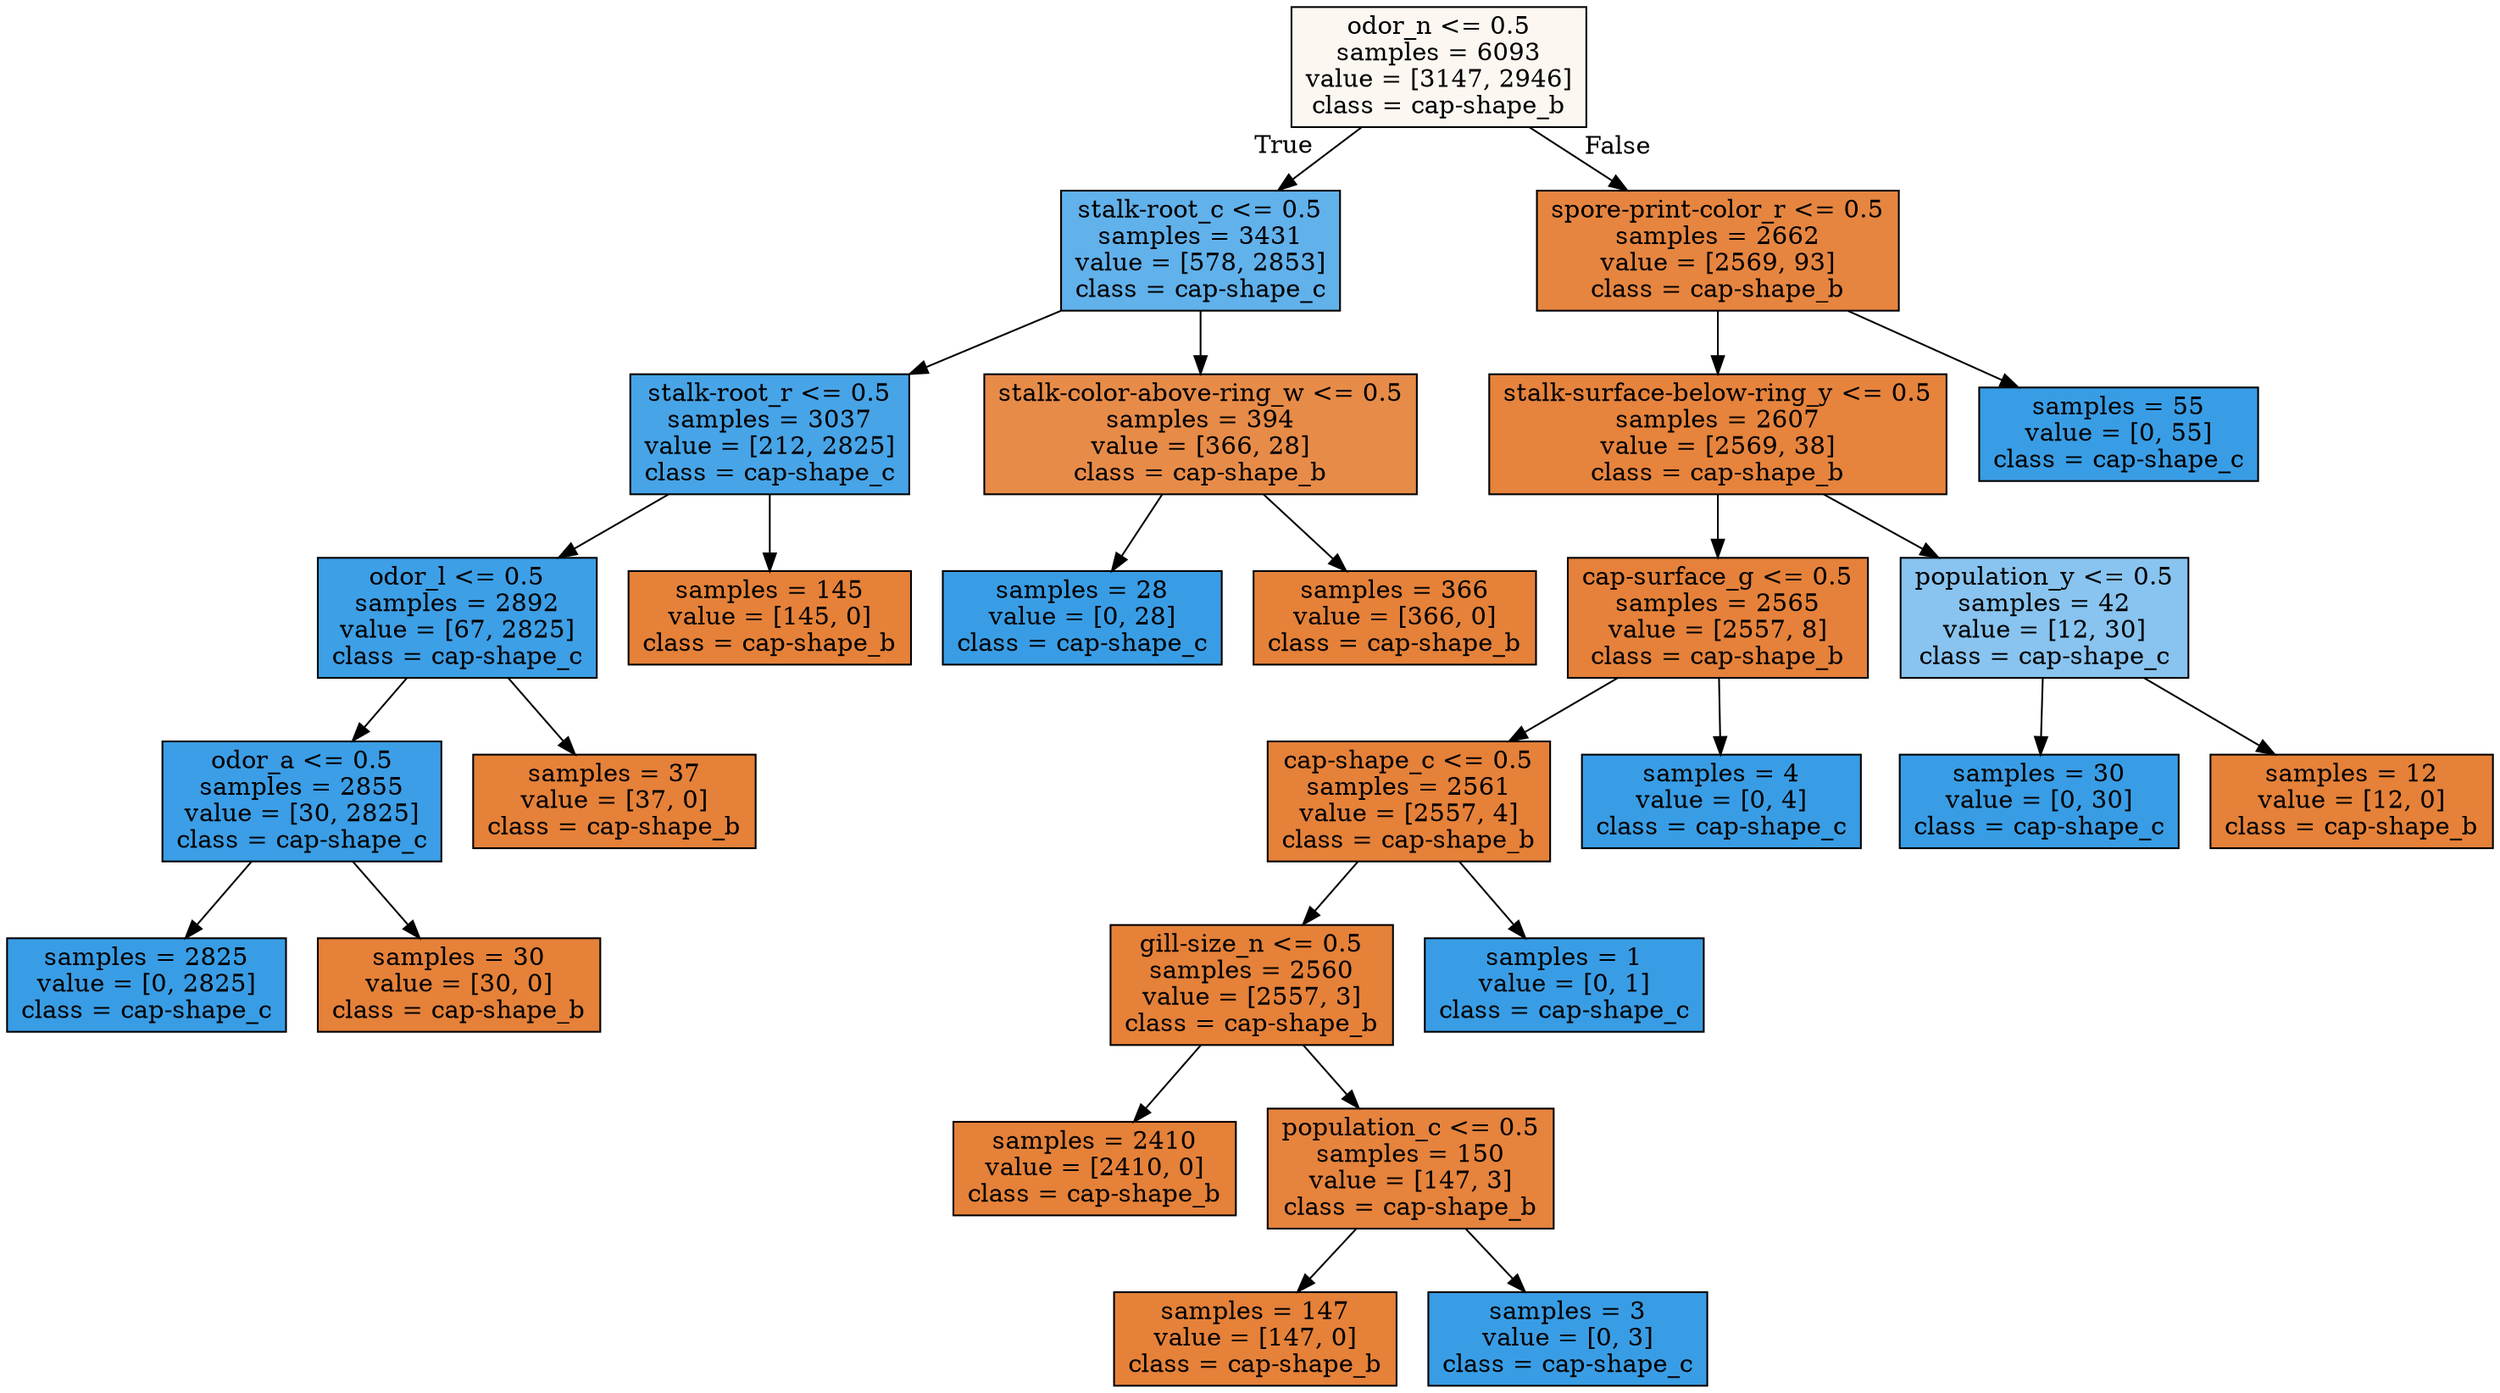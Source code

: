 digraph Tree {
node [shape=box, style="filled", color="black"] ;
0 [label="odor_n <= 0.5\nsamples = 6093\nvalue = [3147, 2946]\nclass = cap-shape_b", fillcolor="#e5813910"] ;
1 [label="stalk-root_c <= 0.5\nsamples = 3431\nvalue = [578, 2853]\nclass = cap-shape_c", fillcolor="#399de5cb"] ;
0 -> 1 [labeldistance=2.5, labelangle=45, headlabel="True"] ;
2 [label="stalk-root_r <= 0.5\nsamples = 3037\nvalue = [212, 2825]\nclass = cap-shape_c", fillcolor="#399de5ec"] ;
1 -> 2 ;
3 [label="odor_l <= 0.5\nsamples = 2892\nvalue = [67, 2825]\nclass = cap-shape_c", fillcolor="#399de5f9"] ;
2 -> 3 ;
4 [label="odor_a <= 0.5\nsamples = 2855\nvalue = [30, 2825]\nclass = cap-shape_c", fillcolor="#399de5fc"] ;
3 -> 4 ;
5 [label="samples = 2825\nvalue = [0, 2825]\nclass = cap-shape_c", fillcolor="#399de5ff"] ;
4 -> 5 ;
6 [label="samples = 30\nvalue = [30, 0]\nclass = cap-shape_b", fillcolor="#e58139ff"] ;
4 -> 6 ;
7 [label="samples = 37\nvalue = [37, 0]\nclass = cap-shape_b", fillcolor="#e58139ff"] ;
3 -> 7 ;
8 [label="samples = 145\nvalue = [145, 0]\nclass = cap-shape_b", fillcolor="#e58139ff"] ;
2 -> 8 ;
9 [label="stalk-color-above-ring_w <= 0.5\nsamples = 394\nvalue = [366, 28]\nclass = cap-shape_b", fillcolor="#e58139eb"] ;
1 -> 9 ;
10 [label="samples = 28\nvalue = [0, 28]\nclass = cap-shape_c", fillcolor="#399de5ff"] ;
9 -> 10 ;
11 [label="samples = 366\nvalue = [366, 0]\nclass = cap-shape_b", fillcolor="#e58139ff"] ;
9 -> 11 ;
12 [label="spore-print-color_r <= 0.5\nsamples = 2662\nvalue = [2569, 93]\nclass = cap-shape_b", fillcolor="#e58139f6"] ;
0 -> 12 [labeldistance=2.5, labelangle=-45, headlabel="False"] ;
13 [label="stalk-surface-below-ring_y <= 0.5\nsamples = 2607\nvalue = [2569, 38]\nclass = cap-shape_b", fillcolor="#e58139fb"] ;
12 -> 13 ;
14 [label="cap-surface_g <= 0.5\nsamples = 2565\nvalue = [2557, 8]\nclass = cap-shape_b", fillcolor="#e58139fe"] ;
13 -> 14 ;
15 [label="cap-shape_c <= 0.5\nsamples = 2561\nvalue = [2557, 4]\nclass = cap-shape_b", fillcolor="#e58139ff"] ;
14 -> 15 ;
16 [label="gill-size_n <= 0.5\nsamples = 2560\nvalue = [2557, 3]\nclass = cap-shape_b", fillcolor="#e58139ff"] ;
15 -> 16 ;
17 [label="samples = 2410\nvalue = [2410, 0]\nclass = cap-shape_b", fillcolor="#e58139ff"] ;
16 -> 17 ;
18 [label="population_c <= 0.5\nsamples = 150\nvalue = [147, 3]\nclass = cap-shape_b", fillcolor="#e58139fa"] ;
16 -> 18 ;
19 [label="samples = 147\nvalue = [147, 0]\nclass = cap-shape_b", fillcolor="#e58139ff"] ;
18 -> 19 ;
20 [label="samples = 3\nvalue = [0, 3]\nclass = cap-shape_c", fillcolor="#399de5ff"] ;
18 -> 20 ;
21 [label="samples = 1\nvalue = [0, 1]\nclass = cap-shape_c", fillcolor="#399de5ff"] ;
15 -> 21 ;
22 [label="samples = 4\nvalue = [0, 4]\nclass = cap-shape_c", fillcolor="#399de5ff"] ;
14 -> 22 ;
23 [label="population_y <= 0.5\nsamples = 42\nvalue = [12, 30]\nclass = cap-shape_c", fillcolor="#399de599"] ;
13 -> 23 ;
24 [label="samples = 30\nvalue = [0, 30]\nclass = cap-shape_c", fillcolor="#399de5ff"] ;
23 -> 24 ;
25 [label="samples = 12\nvalue = [12, 0]\nclass = cap-shape_b", fillcolor="#e58139ff"] ;
23 -> 25 ;
26 [label="samples = 55\nvalue = [0, 55]\nclass = cap-shape_c", fillcolor="#399de5ff"] ;
12 -> 26 ;
}